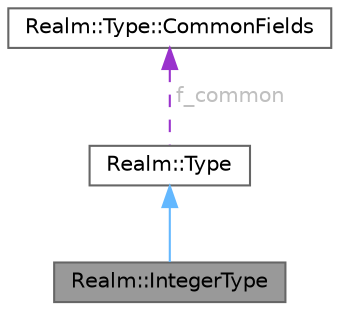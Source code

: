 digraph "Realm::IntegerType"
{
 // LATEX_PDF_SIZE
  bgcolor="transparent";
  edge [fontname=Helvetica,fontsize=10,labelfontname=Helvetica,labelfontsize=10];
  node [fontname=Helvetica,fontsize=10,shape=box,height=0.2,width=0.4];
  Node1 [id="Node000001",label="Realm::IntegerType",height=0.2,width=0.4,color="gray40", fillcolor="grey60", style="filled", fontcolor="black",tooltip=" "];
  Node2 -> Node1 [id="edge1_Node000001_Node000002",dir="back",color="steelblue1",style="solid",tooltip=" "];
  Node2 [id="Node000002",label="Realm::Type",height=0.2,width=0.4,color="gray40", fillcolor="white", style="filled",URL="$classRealm_1_1Type.html",tooltip=" "];
  Node3 -> Node2 [id="edge2_Node000002_Node000003",dir="back",color="darkorchid3",style="dashed",tooltip=" ",label=" f_common",fontcolor="grey" ];
  Node3 [id="Node000003",label="Realm::Type::CommonFields",height=0.2,width=0.4,color="gray40", fillcolor="white", style="filled",URL="$structRealm_1_1Type_1_1CommonFields.html",tooltip=" "];
}
